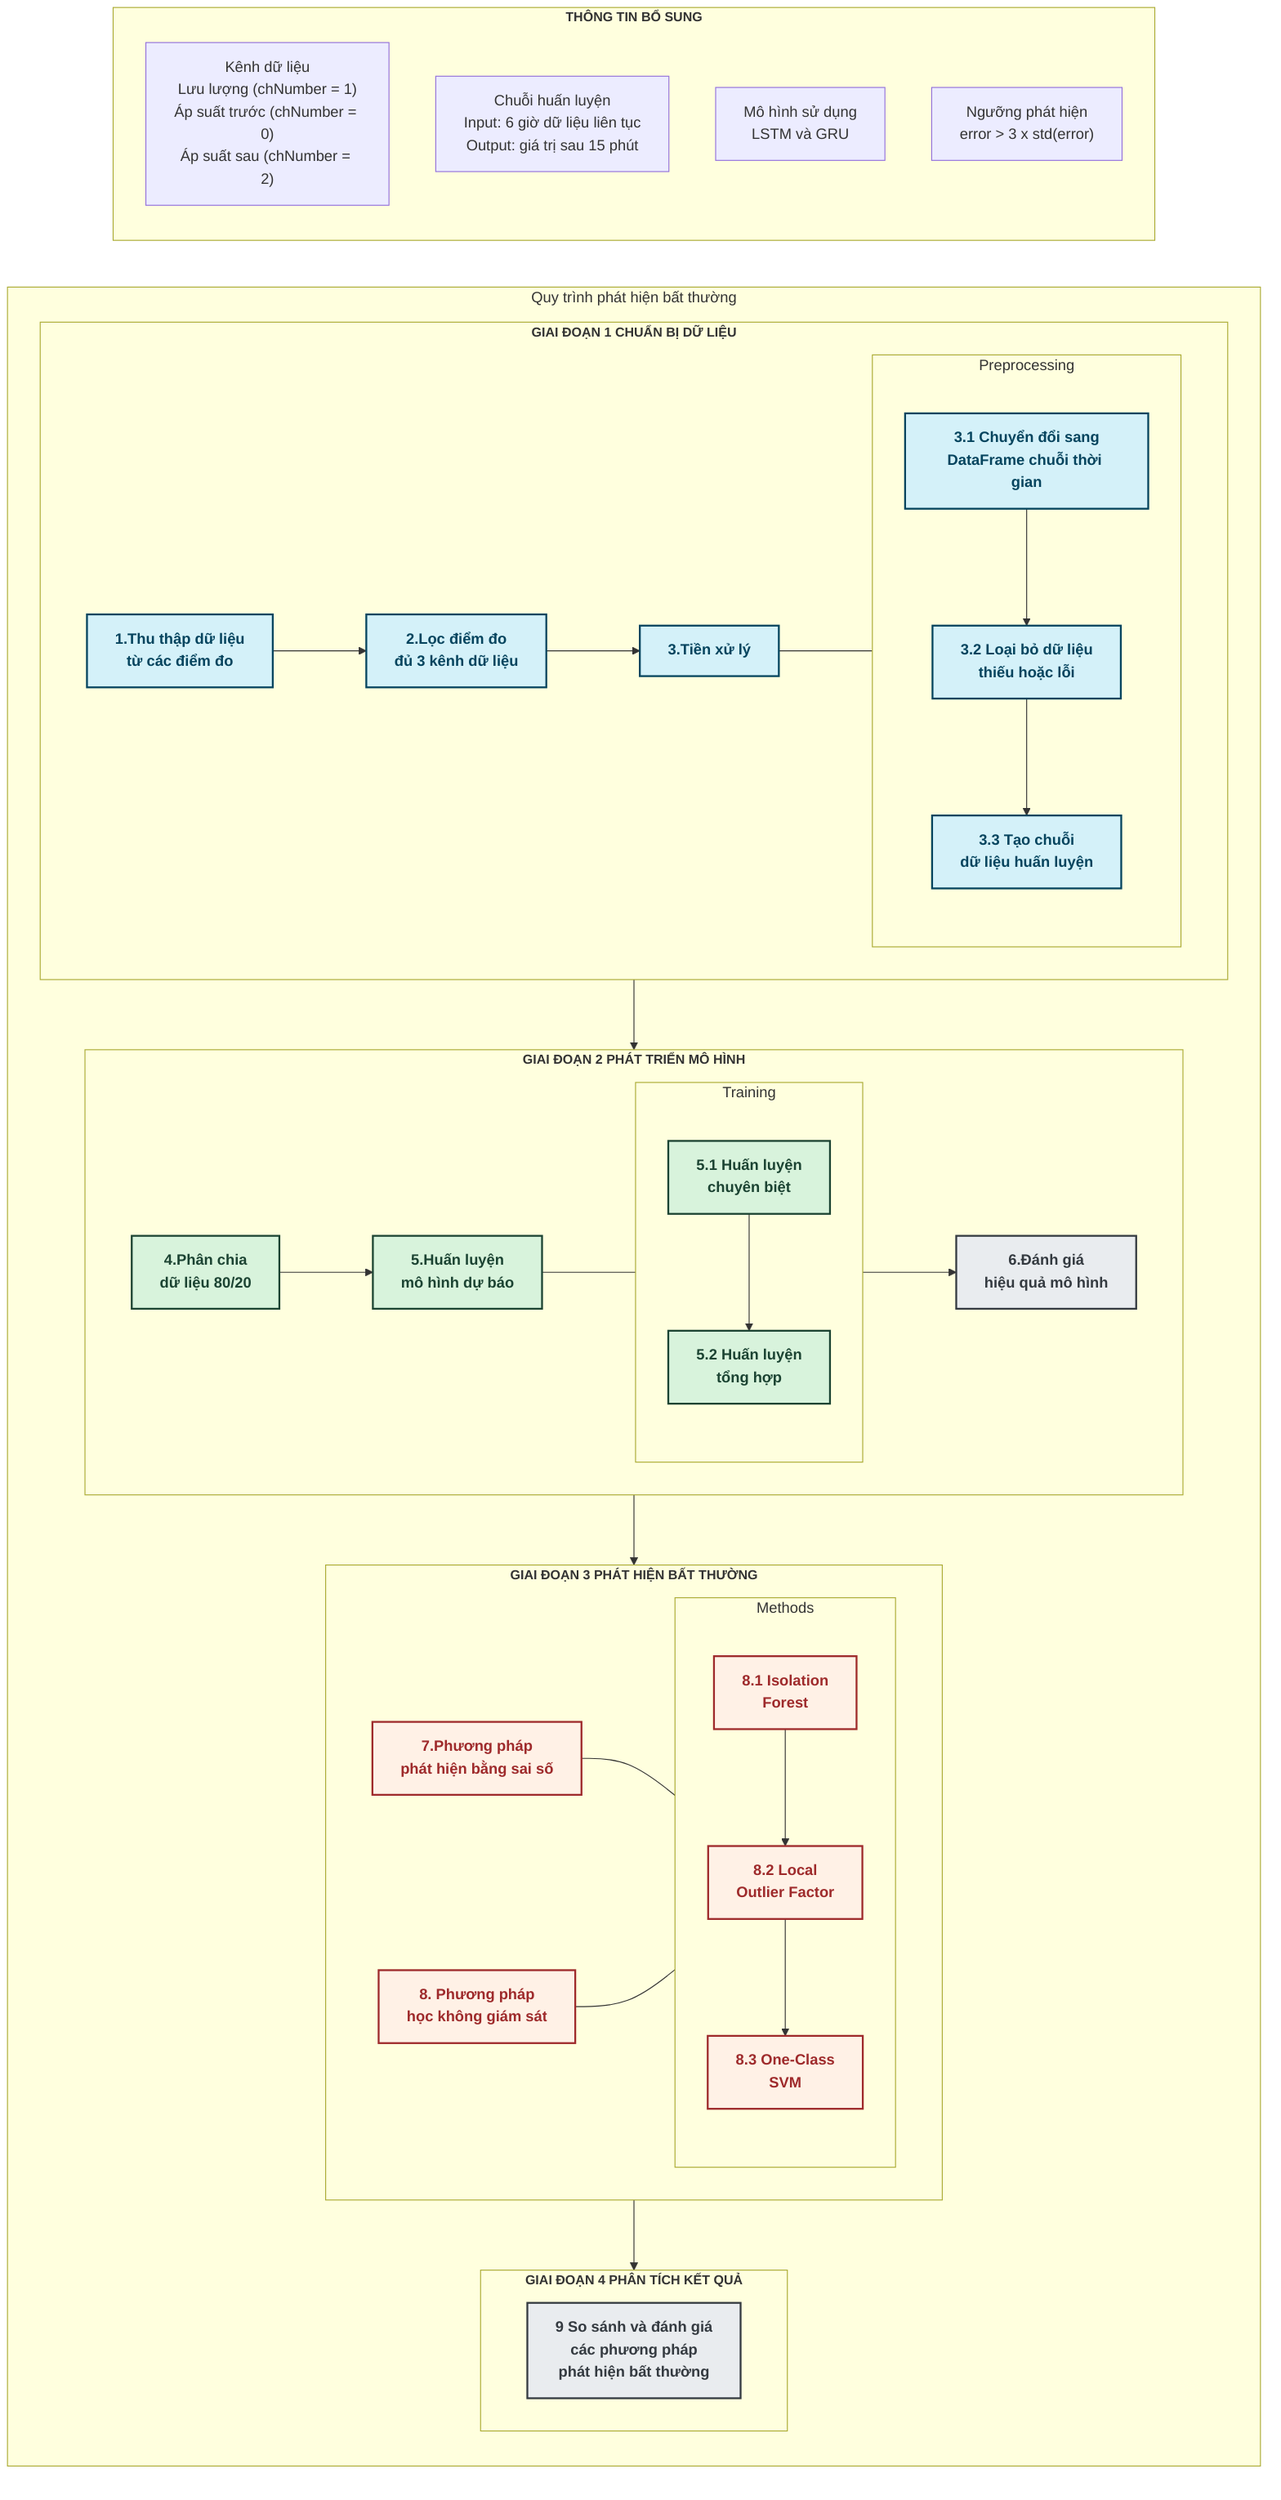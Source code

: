 flowchart LR
    classDef dataPrep fill:#d4f1f9,stroke:#05445E,stroke-width:2px,color:#05445E,font-weight:bold
    classDef modelDev fill:#d8f3dc,stroke:#1B4332,stroke-width:2px,color:#1B4332,font-weight:bold
    classDef anomalyAnalysis fill:#fff1e6,stroke:#9E2A2B,stroke-width:2px,color:#9E2A2B,font-weight:bold
    classDef evaluation fill:#e9ecef,stroke:#343a40,stroke-width:2px,color:#343a40,font-weight:bold
    classDef phaseTitle font-weight:bold,font-size:14px
    
    subgraph Process ["Quy trình phát hiện bất thường"]
        direction TB
        
        subgraph DataPrep ["GIAI ĐOẠN 1 CHUẨN BỊ DỮ LIỆU"]
            direction LR
            A["1.Thu thập dữ liệu<br>từ các điểm đo"] --> 
            B["2.Lọc điểm đo<br>đủ 3 kênh dữ liệu"] --> 
            C["3.Tiền xử lý"]
            
            subgraph Preprocessing
                direction TB
                C1["3.1 Chuyển đổi sang<br>DataFrame chuỗi thời gian"]
                C2["3.2 Loại bỏ dữ liệu<br>thiếu hoặc lỗi"]
                C3["3.3 Tạo chuỗi<br>dữ liệu huấn luyện"]
                
                C1 --> C2 --> C3
            end
            
            C --- Preprocessing
        end
        
        subgraph ModelDev ["GIAI ĐOẠN 2 PHÁT TRIỂN MÔ HÌNH"]
            direction LR
            D["4.Phân chia<br>dữ liệu 80/20"] -->
            E["5.Huấn luyện<br>mô hình dự báo"]
            
            subgraph Training
                direction TB
                E1["5.1 Huấn luyện<br>chuyên biệt"]
                E2["5.2 Huấn luyện<br>tổng hợp"]
                
                E1 --> E2
            end
            
            E --- Training -->
            F["6.Đánh giá<br>hiệu quả mô hình"]
        end
        
        subgraph AnomalyDetection ["GIAI ĐOẠN 3 PHÁT HIỆN BẤT THƯỜNG"]
            direction LR
            G["7.Phương pháp<br>phát hiện bằng sai số"]
            
            H["8. Phương pháp<br>học không giám sát"]
            
            subgraph Methods
                direction TB
                H1["8.1 Isolation<br>Forest"]
                H2["8.2 Local<br>Outlier Factor"]
                H3["8.3 One-Class<br>SVM"]
                
                H1 --> H2 --> H3
            end
            
            G & H --- Methods
        end
        
        subgraph ResultAnalysis ["GIAI ĐOẠN 4 PHÂN TÍCH KẾT QUẢ"]
            I["9 So sánh và đánh giá<br>các phương pháp<br>phát hiện bất thường"]
        end
    end
    
    DataPrep --> ModelDev --> AnomalyDetection --> ResultAnalysis
    
    subgraph Details ["THÔNG TIN BỔ SUNG"]
        direction TB
        N1["Kênh dữ liệu<br>Lưu lượng (chNumber = 1)<br>Áp suất trước (chNumber = 0)<br>Áp suất sau (chNumber = 2)"]
        N2["Chuỗi huấn luyện<br>Input: 6 giờ dữ liệu liên tục<br>Output: giá trị sau 15 phút"]
        N3["Mô hình sử dụng<br>LSTM và GRU"]
        N4["Ngưỡng phát hiện<br>error > 3 x std(error)"]
    end
    
    A:::dataPrep
    B:::dataPrep
    C:::dataPrep
    C1:::dataPrep
    C2:::dataPrep
    C3:::dataPrep
    D:::modelDev
    E:::modelDev
    E1:::modelDev
    E2:::modelDev
    F:::evaluation
    G:::anomalyAnalysis
    H:::anomalyAnalysis
    H1:::anomalyAnalysis
    H2:::anomalyAnalysis
    H3:::anomalyAnalysis
    I:::evaluation
    
    DataPrep:::phaseTitle
    ModelDev:::phaseTitle
    AnomalyDetection:::phaseTitle
    ResultAnalysis:::phaseTitle
    Details:::phaseTitle